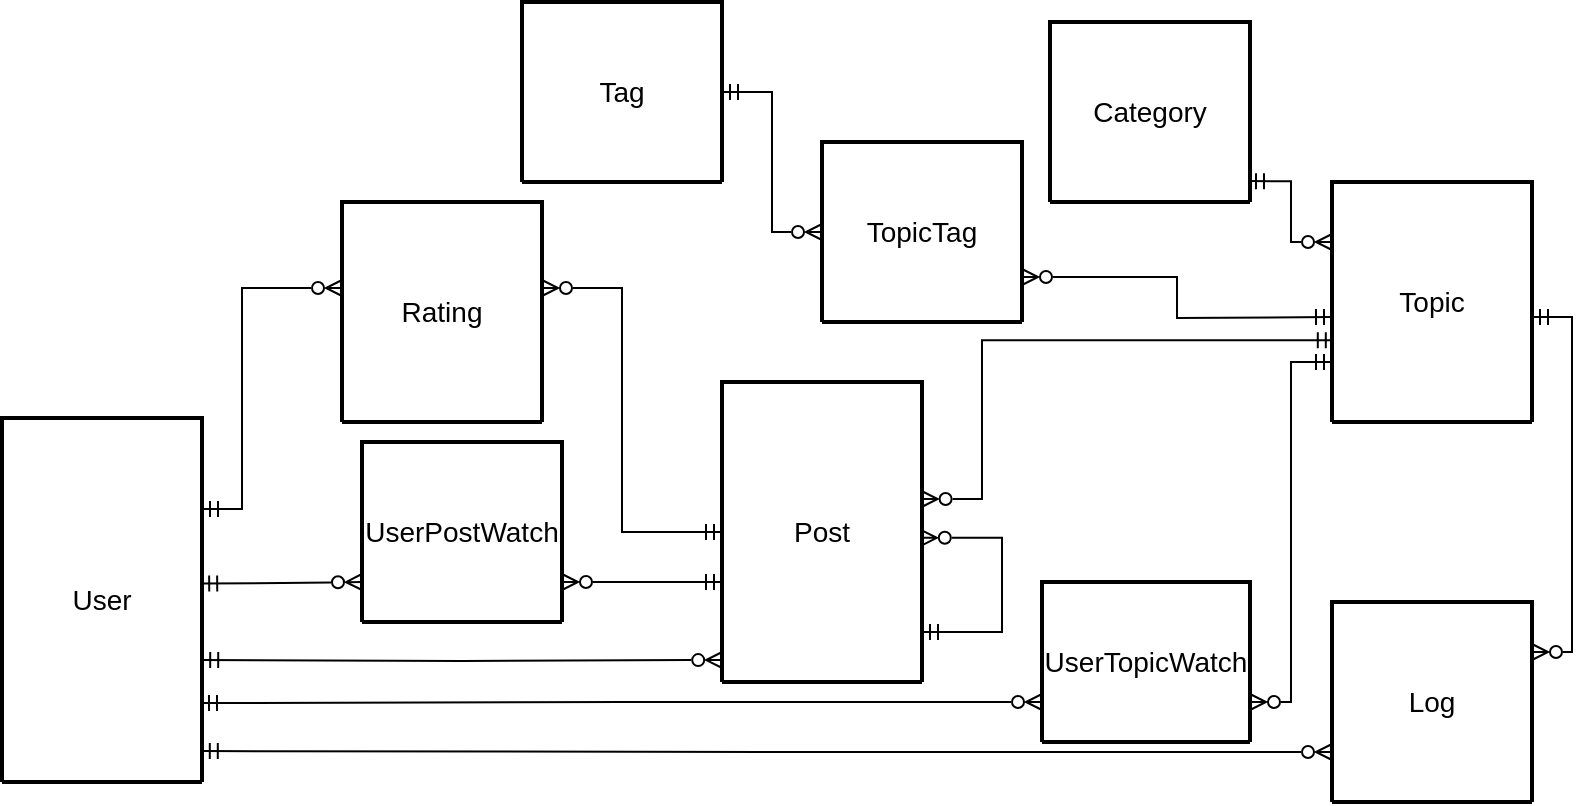 <mxfile version="24.8.3">
  <diagram id="R2lEEEUBdFMjLlhIrx00" name="Page-1">
    <mxGraphModel dx="1020" dy="402" grid="1" gridSize="10" guides="1" tooltips="1" connect="1" arrows="1" fold="1" page="1" pageScale="1" pageWidth="850" pageHeight="1100" math="0" shadow="0" extFonts="Permanent Marker^https://fonts.googleapis.com/css?family=Permanent+Marker">
      <root>
        <mxCell id="0" />
        <mxCell id="1" parent="0" />
        <mxCell id="9PhJgYfdpSsALCQQ771_-1" value="User" style="swimlane;childLayout=stackLayout;horizontal=1;startSize=190;horizontalStack=0;rounded=1;fontSize=14;fontStyle=0;strokeWidth=2;resizeParent=0;resizeLast=1;shadow=0;dashed=0;align=center;arcSize=4;whiteSpace=wrap;html=1;" parent="1" vertex="1">
          <mxGeometry x="30" y="248" width="100" height="182" as="geometry" />
        </mxCell>
        <mxCell id="9PhJgYfdpSsALCQQ771_-3" value="Topic" style="swimlane;childLayout=stackLayout;horizontal=1;startSize=120;horizontalStack=0;rounded=1;fontSize=14;fontStyle=0;strokeWidth=2;resizeParent=0;resizeLast=1;shadow=0;dashed=0;align=center;arcSize=4;whiteSpace=wrap;html=1;" parent="1" vertex="1">
          <mxGeometry x="695" y="130" width="100" height="120" as="geometry" />
        </mxCell>
        <mxCell id="9PhJgYfdpSsALCQQ771_-7" value="Category" style="swimlane;childLayout=stackLayout;horizontal=1;startSize=90;horizontalStack=0;rounded=1;fontSize=14;fontStyle=0;strokeWidth=2;resizeParent=0;resizeLast=1;shadow=0;dashed=0;align=center;arcSize=4;whiteSpace=wrap;html=1;" parent="1" vertex="1">
          <mxGeometry x="554" y="50" width="100" height="90" as="geometry" />
        </mxCell>
        <mxCell id="9PhJgYfdpSsALCQQ771_-9" value="Post" style="swimlane;childLayout=stackLayout;horizontal=1;startSize=150;horizontalStack=0;rounded=1;fontSize=14;fontStyle=0;strokeWidth=2;resizeParent=0;resizeLast=1;shadow=0;dashed=0;align=center;arcSize=4;whiteSpace=wrap;html=1;" parent="1" vertex="1">
          <mxGeometry x="390" y="230" width="100" height="150" as="geometry" />
        </mxCell>
        <mxCell id="9PhJgYfdpSsALCQQ771_-32" style="edgeStyle=orthogonalEdgeStyle;rounded=0;orthogonalLoop=1;jettySize=auto;html=1;entryX=1;entryY=0.75;entryDx=0;entryDy=0;exitX=0.994;exitY=0.279;exitDx=0;exitDy=0;exitPerimeter=0;startArrow=ERzeroToMany;startFill=0;endArrow=ERmandOne;endFill=0;" parent="9PhJgYfdpSsALCQQ771_-9" edge="1">
          <mxGeometry relative="1" as="geometry">
            <Array as="points">
              <mxPoint x="140" y="78" />
              <mxPoint x="140" y="125" />
            </Array>
            <mxPoint x="99.4" y="77.9" as="sourcePoint" />
            <mxPoint x="100" y="125" as="targetPoint" />
          </mxGeometry>
        </mxCell>
        <mxCell id="9PhJgYfdpSsALCQQ771_-11" value="TopicTag" style="swimlane;childLayout=stackLayout;horizontal=1;startSize=90;horizontalStack=0;rounded=1;fontSize=14;fontStyle=0;strokeWidth=2;resizeParent=0;resizeLast=1;shadow=0;dashed=0;align=center;arcSize=4;whiteSpace=wrap;html=1;" parent="1" vertex="1">
          <mxGeometry x="440" y="110" width="100" height="90" as="geometry" />
        </mxCell>
        <mxCell id="9PhJgYfdpSsALCQQ771_-28" style="edgeStyle=orthogonalEdgeStyle;rounded=0;orthogonalLoop=1;jettySize=auto;html=1;entryX=1;entryY=0.25;entryDx=0;entryDy=0;startArrow=ERzeroToMany;startFill=0;endArrow=ERmandOne;endFill=0;exitX=0;exitY=0.25;exitDx=0;exitDy=0;" parent="1" target="9PhJgYfdpSsALCQQ771_-1" edge="1">
          <mxGeometry relative="1" as="geometry">
            <mxPoint x="200" y="183" as="sourcePoint" />
            <Array as="points">
              <mxPoint x="150" y="183" />
              <mxPoint x="150" y="293" />
            </Array>
          </mxGeometry>
        </mxCell>
        <mxCell id="9PhJgYfdpSsALCQQ771_-13" value="Rating" style="swimlane;childLayout=stackLayout;horizontal=1;startSize=110;horizontalStack=0;rounded=1;fontSize=14;fontStyle=0;strokeWidth=2;resizeParent=0;resizeLast=1;shadow=0;dashed=0;align=center;arcSize=4;whiteSpace=wrap;html=1;" parent="1" vertex="1">
          <mxGeometry x="200" y="140" width="100" height="110" as="geometry" />
        </mxCell>
        <mxCell id="9PhJgYfdpSsALCQQ771_-15" value="UserPostWatch" style="swimlane;childLayout=stackLayout;horizontal=1;startSize=90;horizontalStack=0;rounded=1;fontSize=14;fontStyle=0;strokeWidth=2;resizeParent=0;resizeLast=1;shadow=0;dashed=0;align=center;arcSize=4;whiteSpace=wrap;html=1;" parent="1" vertex="1">
          <mxGeometry x="210" y="260" width="100" height="90" as="geometry" />
        </mxCell>
        <mxCell id="9PhJgYfdpSsALCQQ771_-17" value="UserTopicWatch" style="swimlane;childLayout=stackLayout;horizontal=1;startSize=80;horizontalStack=0;rounded=1;fontSize=14;fontStyle=0;strokeWidth=2;resizeParent=0;resizeLast=1;shadow=0;dashed=0;align=center;arcSize=9;whiteSpace=wrap;html=1;" parent="1" vertex="1">
          <mxGeometry x="550" y="330" width="104" height="80" as="geometry" />
        </mxCell>
        <mxCell id="9PhJgYfdpSsALCQQ771_-20" value="Log" style="swimlane;childLayout=stackLayout;horizontal=1;startSize=100;horizontalStack=0;rounded=1;fontSize=14;fontStyle=0;strokeWidth=2;resizeParent=0;resizeLast=1;shadow=0;dashed=0;align=center;arcSize=4;whiteSpace=wrap;html=1;" parent="1" vertex="1">
          <mxGeometry x="695" y="340" width="100" height="100" as="geometry" />
        </mxCell>
        <mxCell id="9PhJgYfdpSsALCQQ771_-22" style="edgeStyle=orthogonalEdgeStyle;rounded=0;orthogonalLoop=1;jettySize=auto;html=1;entryX=1.001;entryY=0.665;entryDx=0;entryDy=0;entryPerimeter=0;endArrow=ERmandOne;endFill=0;startArrow=ERzeroToMany;startFill=0;exitX=0.001;exitY=0.89;exitDx=0;exitDy=0;exitPerimeter=0;" parent="1" target="9PhJgYfdpSsALCQQ771_-1" edge="1">
          <mxGeometry relative="1" as="geometry">
            <mxPoint x="134.6" y="368.94" as="targetPoint" />
            <mxPoint x="390.1" y="369" as="sourcePoint" />
          </mxGeometry>
        </mxCell>
        <mxCell id="9PhJgYfdpSsALCQQ771_-23" style="edgeStyle=orthogonalEdgeStyle;rounded=0;orthogonalLoop=1;jettySize=auto;html=1;entryX=0.996;entryY=0.455;entryDx=0;entryDy=0;entryPerimeter=0;endArrow=ERmandOne;endFill=0;startArrow=ERzeroToMany;startFill=0;" parent="1" target="9PhJgYfdpSsALCQQ771_-1" edge="1">
          <mxGeometry relative="1" as="geometry">
            <mxPoint x="135.4" y="329.6" as="targetPoint" />
            <mxPoint x="210" y="330" as="sourcePoint" />
          </mxGeometry>
        </mxCell>
        <mxCell id="9PhJgYfdpSsALCQQ771_-24" style="edgeStyle=orthogonalEdgeStyle;rounded=0;orthogonalLoop=1;jettySize=auto;html=1;entryX=0.995;entryY=0.783;entryDx=0;entryDy=0;endArrow=ERmandOne;endFill=0;startArrow=ERzeroToMany;startFill=0;exitX=0;exitY=0.75;exitDx=0;exitDy=0;entryPerimeter=0;" parent="1" source="9PhJgYfdpSsALCQQ771_-17" target="9PhJgYfdpSsALCQQ771_-1" edge="1">
          <mxGeometry relative="1" as="geometry">
            <mxPoint x="548.856" y="414.6" as="sourcePoint" />
            <mxPoint x="135.0" y="415.0" as="targetPoint" />
          </mxGeometry>
        </mxCell>
        <mxCell id="9PhJgYfdpSsALCQQ771_-25" style="edgeStyle=orthogonalEdgeStyle;rounded=0;orthogonalLoop=1;jettySize=auto;html=1;entryX=0.999;entryY=0.915;entryDx=0;entryDy=0;endArrow=ERmandOne;endFill=0;startArrow=ERzeroToMany;startFill=0;entryPerimeter=0;exitX=0;exitY=0.75;exitDx=0;exitDy=0;" parent="1" source="9PhJgYfdpSsALCQQ771_-20" target="9PhJgYfdpSsALCQQ771_-1" edge="1">
          <mxGeometry relative="1" as="geometry">
            <mxPoint x="694.6" y="440.65" as="sourcePoint" />
            <mxPoint x="134.9" y="440.9" as="targetPoint" />
          </mxGeometry>
        </mxCell>
        <mxCell id="9PhJgYfdpSsALCQQ771_-27" style="edgeStyle=orthogonalEdgeStyle;rounded=0;orthogonalLoop=1;jettySize=auto;html=1;endArrow=ERmandOne;endFill=0;startArrow=ERzeroToMany;startFill=0;" parent="1" edge="1">
          <mxGeometry relative="1" as="geometry">
            <mxPoint x="310" y="330" as="sourcePoint" />
            <mxPoint x="390" y="330" as="targetPoint" />
          </mxGeometry>
        </mxCell>
        <mxCell id="9PhJgYfdpSsALCQQ771_-29" style="edgeStyle=orthogonalEdgeStyle;rounded=0;orthogonalLoop=1;jettySize=auto;html=1;entryX=0;entryY=0.25;entryDx=0;entryDy=0;endArrow=ERmandOne;endFill=0;startArrow=ERzeroToMany;startFill=0;exitX=1;exitY=0.25;exitDx=0;exitDy=0;" parent="1" edge="1">
          <mxGeometry relative="1" as="geometry">
            <mxPoint x="300" y="183" as="sourcePoint" />
            <Array as="points">
              <mxPoint x="340" y="183" />
              <mxPoint x="340" y="305" />
            </Array>
            <mxPoint x="390" y="305" as="targetPoint" />
          </mxGeometry>
        </mxCell>
        <mxCell id="9PhJgYfdpSsALCQQ771_-30" style="edgeStyle=orthogonalEdgeStyle;rounded=0;orthogonalLoop=1;jettySize=auto;html=1;entryX=0.009;entryY=0.659;entryDx=0;entryDy=0;exitX=0.998;exitY=0.085;exitDx=0;exitDy=0;exitPerimeter=0;endArrow=ERmandOne;endFill=0;startArrow=ERzeroToMany;startFill=0;entryPerimeter=0;" parent="1" target="9PhJgYfdpSsALCQQ771_-3" edge="1">
          <mxGeometry relative="1" as="geometry">
            <Array as="points">
              <mxPoint x="520" y="289" />
              <mxPoint x="520" y="209" />
            </Array>
            <mxPoint x="489.8" y="288.5" as="sourcePoint" />
            <mxPoint x="695" y="215" as="targetPoint" />
          </mxGeometry>
        </mxCell>
        <mxCell id="9PhJgYfdpSsALCQQ771_-31" style="edgeStyle=orthogonalEdgeStyle;rounded=0;orthogonalLoop=1;jettySize=auto;html=1;endArrow=ERmandOne;endFill=0;startArrow=ERzeroToMany;startFill=0;exitX=1;exitY=0.75;exitDx=0;exitDy=0;entryX=0;entryY=0.75;entryDx=0;entryDy=0;" parent="1" source="9PhJgYfdpSsALCQQ771_-17" target="9PhJgYfdpSsALCQQ771_-3" edge="1">
          <mxGeometry relative="1" as="geometry">
            <mxPoint x="653.064" y="414.36" as="sourcePoint" />
            <mxPoint x="670" y="233" as="targetPoint" />
          </mxGeometry>
        </mxCell>
        <mxCell id="9PhJgYfdpSsALCQQ771_-33" style="edgeStyle=orthogonalEdgeStyle;rounded=0;orthogonalLoop=1;jettySize=auto;html=1;exitX=0;exitY=0.25;exitDx=0;exitDy=0;entryX=1;entryY=0.75;entryDx=0;entryDy=0;startArrow=ERmandOne;startFill=0;endArrow=ERzeroToMany;endFill=0;" parent="1" edge="1" target="9PhJgYfdpSsALCQQ771_-11">
          <mxGeometry relative="1" as="geometry">
            <mxPoint x="695" y="197.5" as="sourcePoint" />
            <mxPoint x="455" y="198" as="targetPoint" />
          </mxGeometry>
        </mxCell>
        <mxCell id="9PhJgYfdpSsALCQQ771_-35" style="edgeStyle=orthogonalEdgeStyle;rounded=0;orthogonalLoop=1;jettySize=auto;html=1;endArrow=ERzeroToMany;endFill=0;startArrow=ERmandOne;startFill=0;entryX=0;entryY=0.25;entryDx=0;entryDy=0;exitX=0.99;exitY=0.884;exitDx=0;exitDy=0;exitPerimeter=0;" parent="1" source="9PhJgYfdpSsALCQQ771_-7" target="9PhJgYfdpSsALCQQ771_-3" edge="1">
          <mxGeometry relative="1" as="geometry">
            <mxPoint x="690" y="180" as="targetPoint" />
          </mxGeometry>
        </mxCell>
        <mxCell id="9PhJgYfdpSsALCQQ771_-36" style="edgeStyle=orthogonalEdgeStyle;rounded=0;orthogonalLoop=1;jettySize=auto;html=1;entryX=1;entryY=0.25;entryDx=0;entryDy=0;exitX=1;exitY=0.25;exitDx=0;exitDy=0;endArrow=ERmandOne;endFill=0;startArrow=ERzeroToMany;startFill=0;" parent="1" source="9PhJgYfdpSsALCQQ771_-20" edge="1">
          <mxGeometry relative="1" as="geometry">
            <mxPoint x="795" y="197.5" as="targetPoint" />
            <mxPoint x="795" y="435" as="sourcePoint" />
            <Array as="points">
              <mxPoint x="815" y="365" />
              <mxPoint x="815" y="198" />
            </Array>
          </mxGeometry>
        </mxCell>
        <mxCell id="J_8snklBDCijCvOPaITf-2" style="edgeStyle=orthogonalEdgeStyle;rounded=0;orthogonalLoop=1;jettySize=auto;html=1;entryX=0;entryY=0.5;entryDx=0;entryDy=0;endArrow=ERzeroToMany;endFill=0;startArrow=ERmandOne;startFill=0;" edge="1" parent="1" source="J_8snklBDCijCvOPaITf-1" target="9PhJgYfdpSsALCQQ771_-11">
          <mxGeometry relative="1" as="geometry" />
        </mxCell>
        <mxCell id="J_8snklBDCijCvOPaITf-1" value="Tag" style="swimlane;childLayout=stackLayout;horizontal=1;startSize=90;horizontalStack=0;rounded=1;fontSize=14;fontStyle=0;strokeWidth=2;resizeParent=0;resizeLast=1;shadow=0;dashed=0;align=center;arcSize=4;whiteSpace=wrap;html=1;" vertex="1" parent="1">
          <mxGeometry x="290" y="40" width="100" height="90" as="geometry" />
        </mxCell>
      </root>
    </mxGraphModel>
  </diagram>
</mxfile>
